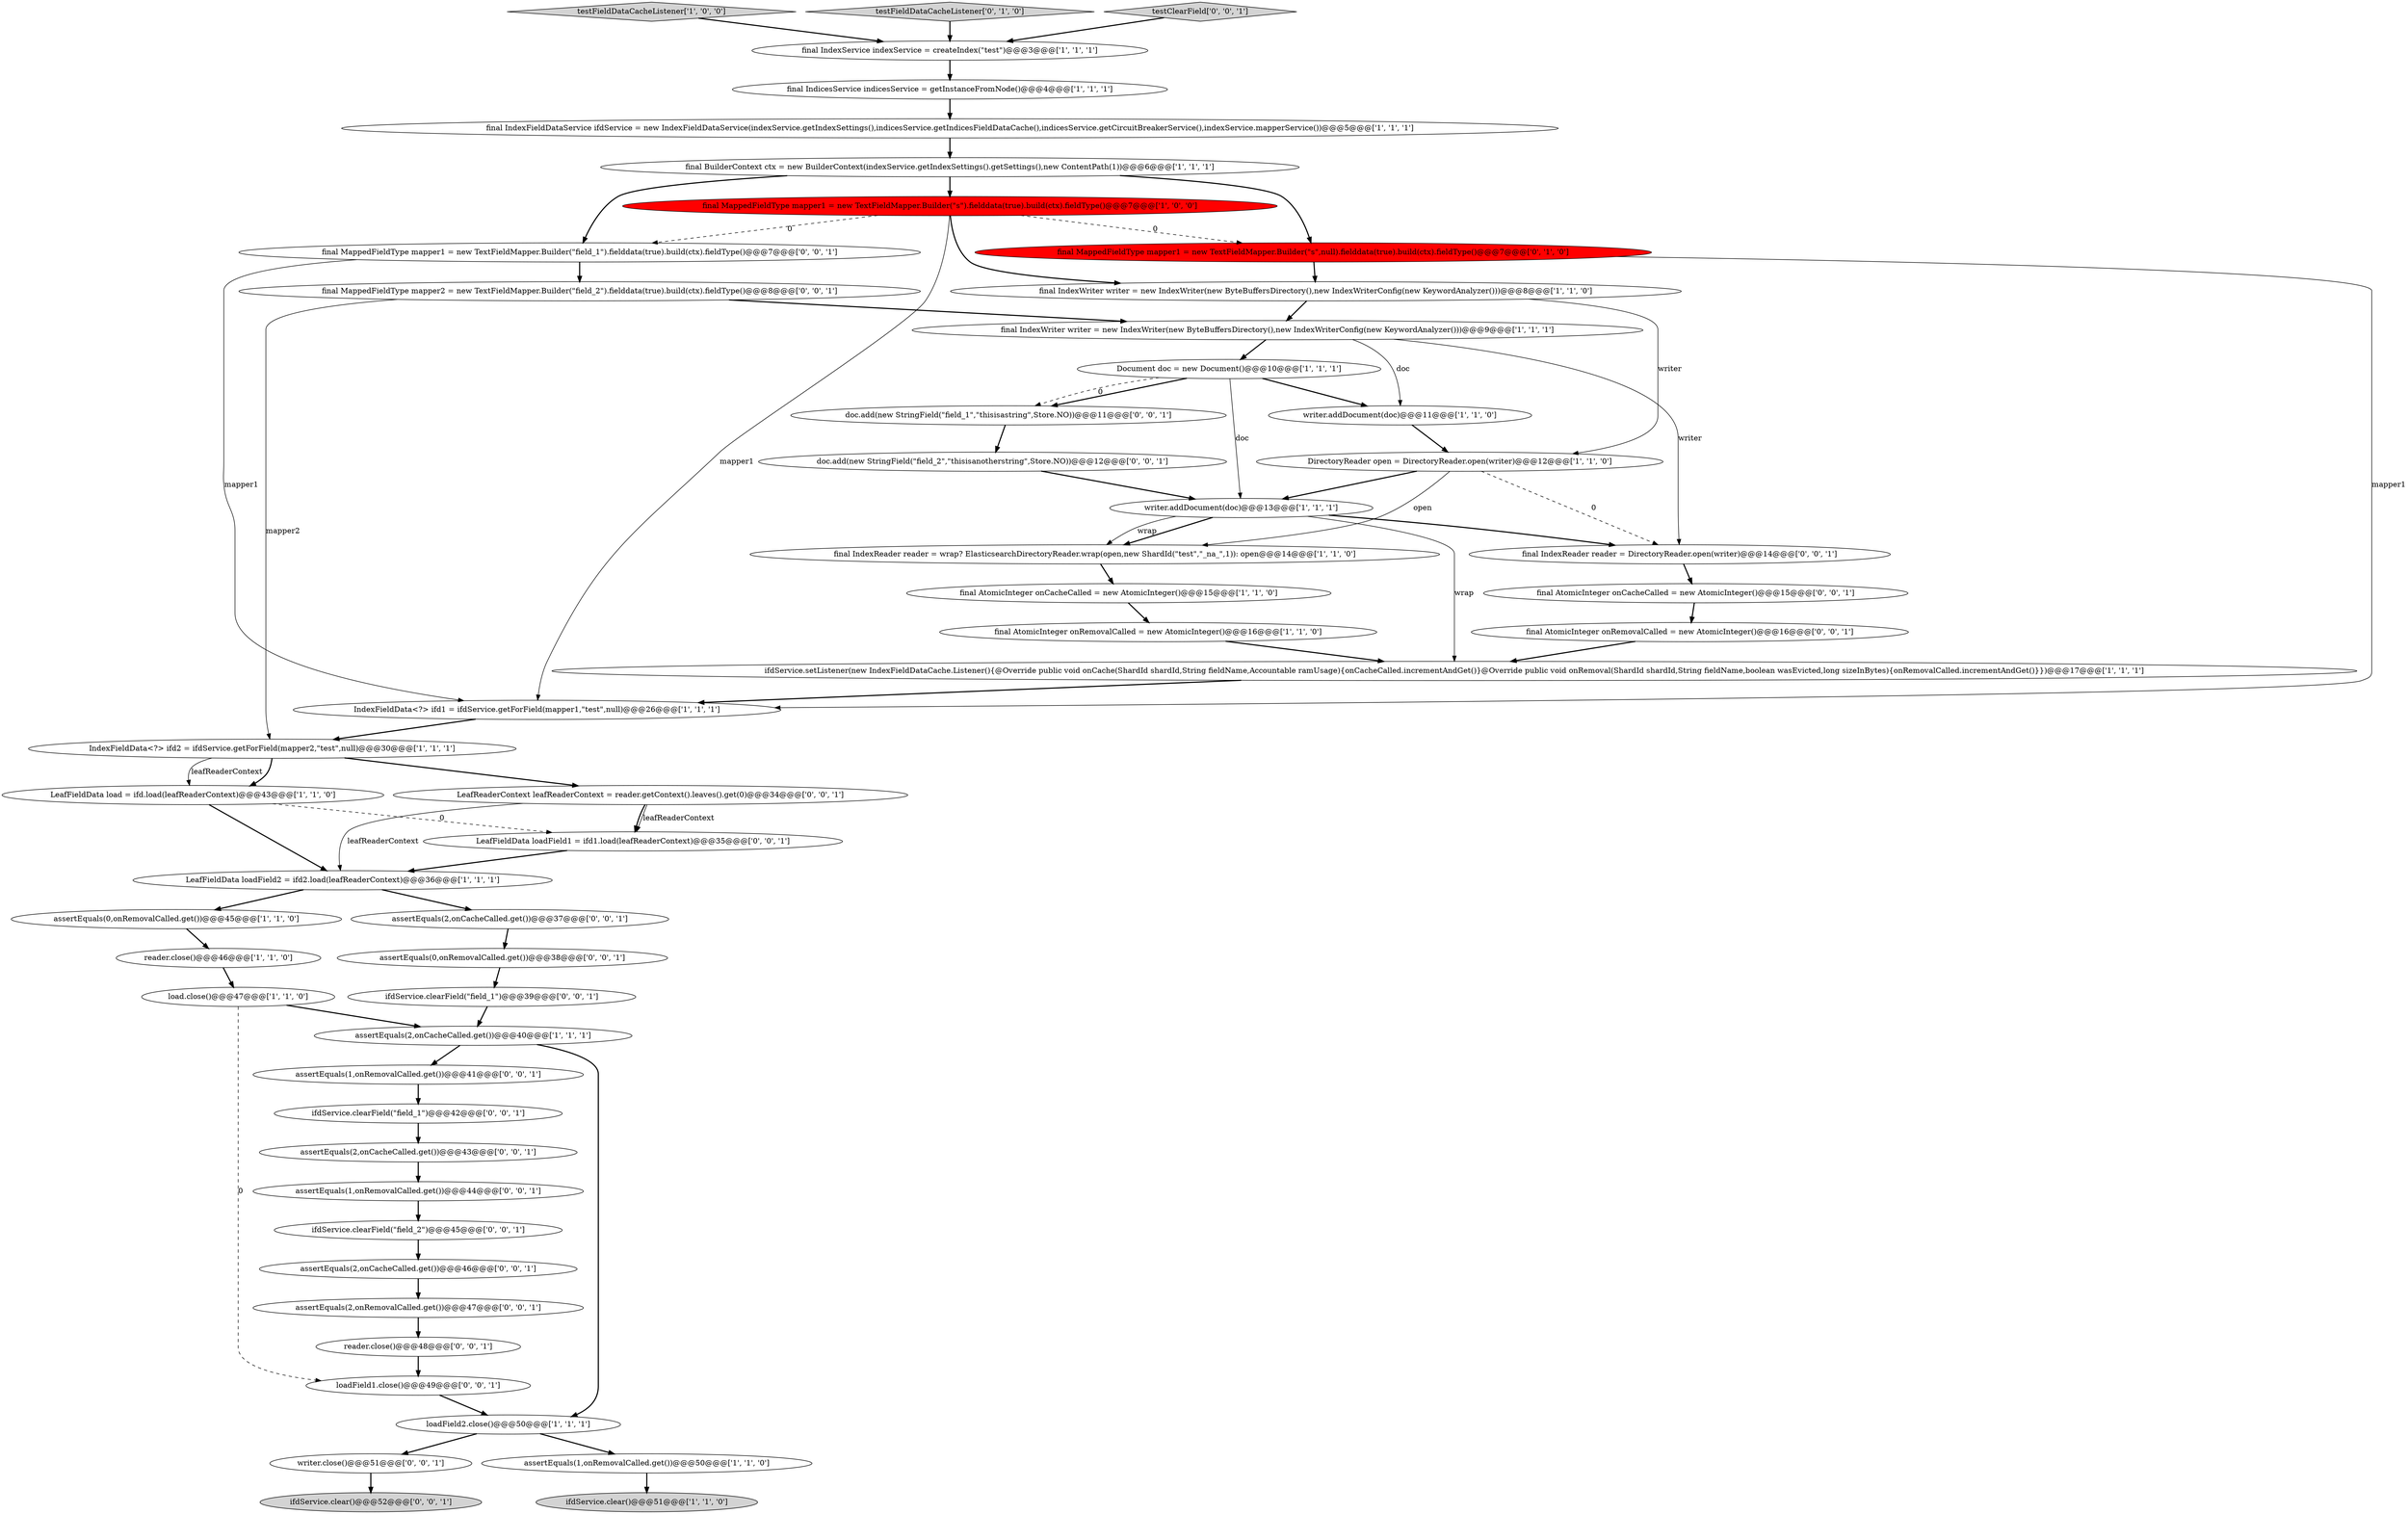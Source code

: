 digraph {
8 [style = filled, label = "Document doc = new Document()@@@10@@@['1', '1', '1']", fillcolor = white, shape = ellipse image = "AAA0AAABBB1BBB"];
39 [style = filled, label = "writer.close()@@@51@@@['0', '0', '1']", fillcolor = white, shape = ellipse image = "AAA0AAABBB3BBB"];
4 [style = filled, label = "testFieldDataCacheListener['1', '0', '0']", fillcolor = lightgray, shape = diamond image = "AAA0AAABBB1BBB"];
40 [style = filled, label = "assertEquals(0,onRemovalCalled.get())@@@38@@@['0', '0', '1']", fillcolor = white, shape = ellipse image = "AAA0AAABBB3BBB"];
47 [style = filled, label = "ifdService.clearField(\"field_1\")@@@39@@@['0', '0', '1']", fillcolor = white, shape = ellipse image = "AAA0AAABBB3BBB"];
51 [style = filled, label = "assertEquals(2,onCacheCalled.get())@@@46@@@['0', '0', '1']", fillcolor = white, shape = ellipse image = "AAA0AAABBB3BBB"];
35 [style = filled, label = "final AtomicInteger onRemovalCalled = new AtomicInteger()@@@16@@@['0', '0', '1']", fillcolor = white, shape = ellipse image = "AAA0AAABBB3BBB"];
36 [style = filled, label = "LeafFieldData loadField1 = ifd1.load(leafReaderContext)@@@35@@@['0', '0', '1']", fillcolor = white, shape = ellipse image = "AAA0AAABBB3BBB"];
31 [style = filled, label = "final MappedFieldType mapper2 = new TextFieldMapper.Builder(\"field_2\").fielddata(true).build(ctx).fieldType()@@@8@@@['0', '0', '1']", fillcolor = white, shape = ellipse image = "AAA0AAABBB3BBB"];
3 [style = filled, label = "DirectoryReader open = DirectoryReader.open(writer)@@@12@@@['1', '1', '0']", fillcolor = white, shape = ellipse image = "AAA0AAABBB1BBB"];
37 [style = filled, label = "assertEquals(1,onRemovalCalled.get())@@@44@@@['0', '0', '1']", fillcolor = white, shape = ellipse image = "AAA0AAABBB3BBB"];
29 [style = filled, label = "loadField1.close()@@@49@@@['0', '0', '1']", fillcolor = white, shape = ellipse image = "AAA0AAABBB3BBB"];
30 [style = filled, label = "ifdService.clear()@@@52@@@['0', '0', '1']", fillcolor = lightgray, shape = ellipse image = "AAA0AAABBB3BBB"];
2 [style = filled, label = "writer.addDocument(doc)@@@11@@@['1', '1', '0']", fillcolor = white, shape = ellipse image = "AAA0AAABBB1BBB"];
1 [style = filled, label = "final AtomicInteger onRemovalCalled = new AtomicInteger()@@@16@@@['1', '1', '0']", fillcolor = white, shape = ellipse image = "AAA0AAABBB1BBB"];
9 [style = filled, label = "final IndexWriter writer = new IndexWriter(new ByteBuffersDirectory(),new IndexWriterConfig(new KeywordAnalyzer()))@@@9@@@['1', '1', '1']", fillcolor = white, shape = ellipse image = "AAA0AAABBB1BBB"];
32 [style = filled, label = "final IndexReader reader = DirectoryReader.open(writer)@@@14@@@['0', '0', '1']", fillcolor = white, shape = ellipse image = "AAA0AAABBB3BBB"];
13 [style = filled, label = "assertEquals(2,onCacheCalled.get())@@@40@@@['1', '1', '1']", fillcolor = white, shape = ellipse image = "AAA0AAABBB1BBB"];
24 [style = filled, label = "final IndexReader reader = wrap? ElasticsearchDirectoryReader.wrap(open,new ShardId(\"test\",\"_na_\",1)): open@@@14@@@['1', '1', '0']", fillcolor = white, shape = ellipse image = "AAA0AAABBB1BBB"];
14 [style = filled, label = "final IndexFieldDataService ifdService = new IndexFieldDataService(indexService.getIndexSettings(),indicesService.getIndicesFieldDataCache(),indicesService.getCircuitBreakerService(),indexService.mapperService())@@@5@@@['1', '1', '1']", fillcolor = white, shape = ellipse image = "AAA0AAABBB1BBB"];
18 [style = filled, label = "IndexFieldData<?> ifd1 = ifdService.getForField(mapper1,\"test\",null)@@@26@@@['1', '1', '1']", fillcolor = white, shape = ellipse image = "AAA0AAABBB1BBB"];
28 [style = filled, label = "testFieldDataCacheListener['0', '1', '0']", fillcolor = lightgray, shape = diamond image = "AAA0AAABBB2BBB"];
12 [style = filled, label = "final AtomicInteger onCacheCalled = new AtomicInteger()@@@15@@@['1', '1', '0']", fillcolor = white, shape = ellipse image = "AAA0AAABBB1BBB"];
19 [style = filled, label = "final BuilderContext ctx = new BuilderContext(indexService.getIndexSettings().getSettings(),new ContentPath(1))@@@6@@@['1', '1', '1']", fillcolor = white, shape = ellipse image = "AAA0AAABBB1BBB"];
23 [style = filled, label = "ifdService.clear()@@@51@@@['1', '1', '0']", fillcolor = lightgray, shape = ellipse image = "AAA0AAABBB1BBB"];
44 [style = filled, label = "testClearField['0', '0', '1']", fillcolor = lightgray, shape = diamond image = "AAA0AAABBB3BBB"];
7 [style = filled, label = "assertEquals(1,onRemovalCalled.get())@@@50@@@['1', '1', '0']", fillcolor = white, shape = ellipse image = "AAA0AAABBB1BBB"];
0 [style = filled, label = "IndexFieldData<?> ifd2 = ifdService.getForField(mapper2,\"test\",null)@@@30@@@['1', '1', '1']", fillcolor = white, shape = ellipse image = "AAA0AAABBB1BBB"];
5 [style = filled, label = "assertEquals(0,onRemovalCalled.get())@@@45@@@['1', '1', '0']", fillcolor = white, shape = ellipse image = "AAA0AAABBB1BBB"];
10 [style = filled, label = "final IndexService indexService = createIndex(\"test\")@@@3@@@['1', '1', '1']", fillcolor = white, shape = ellipse image = "AAA0AAABBB1BBB"];
52 [style = filled, label = "ifdService.clearField(\"field_2\")@@@45@@@['0', '0', '1']", fillcolor = white, shape = ellipse image = "AAA0AAABBB3BBB"];
38 [style = filled, label = "final MappedFieldType mapper1 = new TextFieldMapper.Builder(\"field_1\").fielddata(true).build(ctx).fieldType()@@@7@@@['0', '0', '1']", fillcolor = white, shape = ellipse image = "AAA0AAABBB3BBB"];
6 [style = filled, label = "reader.close()@@@46@@@['1', '1', '0']", fillcolor = white, shape = ellipse image = "AAA0AAABBB1BBB"];
17 [style = filled, label = "LeafFieldData loadField2 = ifd2.load(leafReaderContext)@@@36@@@['1', '1', '1']", fillcolor = white, shape = ellipse image = "AAA0AAABBB1BBB"];
22 [style = filled, label = "load.close()@@@47@@@['1', '1', '0']", fillcolor = white, shape = ellipse image = "AAA0AAABBB1BBB"];
43 [style = filled, label = "assertEquals(2,onCacheCalled.get())@@@43@@@['0', '0', '1']", fillcolor = white, shape = ellipse image = "AAA0AAABBB3BBB"];
16 [style = filled, label = "final IndicesService indicesService = getInstanceFromNode()@@@4@@@['1', '1', '1']", fillcolor = white, shape = ellipse image = "AAA0AAABBB1BBB"];
33 [style = filled, label = "assertEquals(1,onRemovalCalled.get())@@@41@@@['0', '0', '1']", fillcolor = white, shape = ellipse image = "AAA0AAABBB3BBB"];
49 [style = filled, label = "doc.add(new StringField(\"field_1\",\"thisisastring\",Store.NO))@@@11@@@['0', '0', '1']", fillcolor = white, shape = ellipse image = "AAA0AAABBB3BBB"];
27 [style = filled, label = "final MappedFieldType mapper1 = new TextFieldMapper.Builder(\"s\",null).fielddata(true).build(ctx).fieldType()@@@7@@@['0', '1', '0']", fillcolor = red, shape = ellipse image = "AAA1AAABBB2BBB"];
46 [style = filled, label = "final AtomicInteger onCacheCalled = new AtomicInteger()@@@15@@@['0', '0', '1']", fillcolor = white, shape = ellipse image = "AAA0AAABBB3BBB"];
25 [style = filled, label = "writer.addDocument(doc)@@@13@@@['1', '1', '1']", fillcolor = white, shape = ellipse image = "AAA0AAABBB1BBB"];
42 [style = filled, label = "reader.close()@@@48@@@['0', '0', '1']", fillcolor = white, shape = ellipse image = "AAA0AAABBB3BBB"];
21 [style = filled, label = "ifdService.setListener(new IndexFieldDataCache.Listener(){@Override public void onCache(ShardId shardId,String fieldName,Accountable ramUsage){onCacheCalled.incrementAndGet()}@Override public void onRemoval(ShardId shardId,String fieldName,boolean wasEvicted,long sizeInBytes){onRemovalCalled.incrementAndGet()}})@@@17@@@['1', '1', '1']", fillcolor = white, shape = ellipse image = "AAA0AAABBB1BBB"];
15 [style = filled, label = "loadField2.close()@@@50@@@['1', '1', '1']", fillcolor = white, shape = ellipse image = "AAA0AAABBB1BBB"];
20 [style = filled, label = "LeafFieldData load = ifd.load(leafReaderContext)@@@43@@@['1', '1', '0']", fillcolor = white, shape = ellipse image = "AAA0AAABBB1BBB"];
45 [style = filled, label = "assertEquals(2,onRemovalCalled.get())@@@47@@@['0', '0', '1']", fillcolor = white, shape = ellipse image = "AAA0AAABBB3BBB"];
50 [style = filled, label = "ifdService.clearField(\"field_1\")@@@42@@@['0', '0', '1']", fillcolor = white, shape = ellipse image = "AAA0AAABBB3BBB"];
34 [style = filled, label = "doc.add(new StringField(\"field_2\",\"thisisanotherstring\",Store.NO))@@@12@@@['0', '0', '1']", fillcolor = white, shape = ellipse image = "AAA0AAABBB3BBB"];
48 [style = filled, label = "assertEquals(2,onCacheCalled.get())@@@37@@@['0', '0', '1']", fillcolor = white, shape = ellipse image = "AAA0AAABBB3BBB"];
11 [style = filled, label = "final IndexWriter writer = new IndexWriter(new ByteBuffersDirectory(),new IndexWriterConfig(new KeywordAnalyzer()))@@@8@@@['1', '1', '0']", fillcolor = white, shape = ellipse image = "AAA0AAABBB1BBB"];
26 [style = filled, label = "final MappedFieldType mapper1 = new TextFieldMapper.Builder(\"s\").fielddata(true).build(ctx).fieldType()@@@7@@@['1', '0', '0']", fillcolor = red, shape = ellipse image = "AAA1AAABBB1BBB"];
41 [style = filled, label = "LeafReaderContext leafReaderContext = reader.getContext().leaves().get(0)@@@34@@@['0', '0', '1']", fillcolor = white, shape = ellipse image = "AAA0AAABBB3BBB"];
4->10 [style = bold, label=""];
29->15 [style = bold, label=""];
24->12 [style = bold, label=""];
17->5 [style = bold, label=""];
20->17 [style = bold, label=""];
34->25 [style = bold, label=""];
50->43 [style = bold, label=""];
32->46 [style = bold, label=""];
28->10 [style = bold, label=""];
15->7 [style = bold, label=""];
38->18 [style = solid, label="mapper1"];
41->36 [style = solid, label="leafReaderContext"];
26->38 [style = dashed, label="0"];
6->22 [style = bold, label=""];
31->9 [style = bold, label=""];
3->25 [style = bold, label=""];
25->21 [style = solid, label="wrap"];
2->3 [style = bold, label=""];
22->29 [style = dashed, label="0"];
25->32 [style = bold, label=""];
44->10 [style = bold, label=""];
27->18 [style = solid, label="mapper1"];
9->2 [style = solid, label="doc"];
14->19 [style = bold, label=""];
41->17 [style = solid, label="leafReaderContext"];
43->37 [style = bold, label=""];
38->31 [style = bold, label=""];
49->34 [style = bold, label=""];
11->9 [style = bold, label=""];
9->8 [style = bold, label=""];
12->1 [style = bold, label=""];
47->13 [style = bold, label=""];
33->50 [style = bold, label=""];
35->21 [style = bold, label=""];
21->18 [style = bold, label=""];
26->11 [style = bold, label=""];
48->40 [style = bold, label=""];
42->29 [style = bold, label=""];
3->24 [style = solid, label="open"];
39->30 [style = bold, label=""];
0->41 [style = bold, label=""];
11->3 [style = solid, label="writer"];
25->24 [style = bold, label=""];
41->36 [style = bold, label=""];
5->6 [style = bold, label=""];
10->16 [style = bold, label=""];
8->2 [style = bold, label=""];
27->11 [style = bold, label=""];
51->45 [style = bold, label=""];
9->32 [style = solid, label="writer"];
20->36 [style = dashed, label="0"];
1->21 [style = bold, label=""];
19->26 [style = bold, label=""];
19->27 [style = bold, label=""];
7->23 [style = bold, label=""];
15->39 [style = bold, label=""];
40->47 [style = bold, label=""];
46->35 [style = bold, label=""];
26->18 [style = solid, label="mapper1"];
17->48 [style = bold, label=""];
45->42 [style = bold, label=""];
25->24 [style = solid, label="wrap"];
16->14 [style = bold, label=""];
8->49 [style = bold, label=""];
0->20 [style = bold, label=""];
37->52 [style = bold, label=""];
31->0 [style = solid, label="mapper2"];
13->15 [style = bold, label=""];
36->17 [style = bold, label=""];
3->32 [style = dashed, label="0"];
0->20 [style = solid, label="leafReaderContext"];
52->51 [style = bold, label=""];
13->33 [style = bold, label=""];
19->38 [style = bold, label=""];
8->25 [style = solid, label="doc"];
18->0 [style = bold, label=""];
26->27 [style = dashed, label="0"];
22->13 [style = bold, label=""];
8->49 [style = dashed, label="0"];
}
